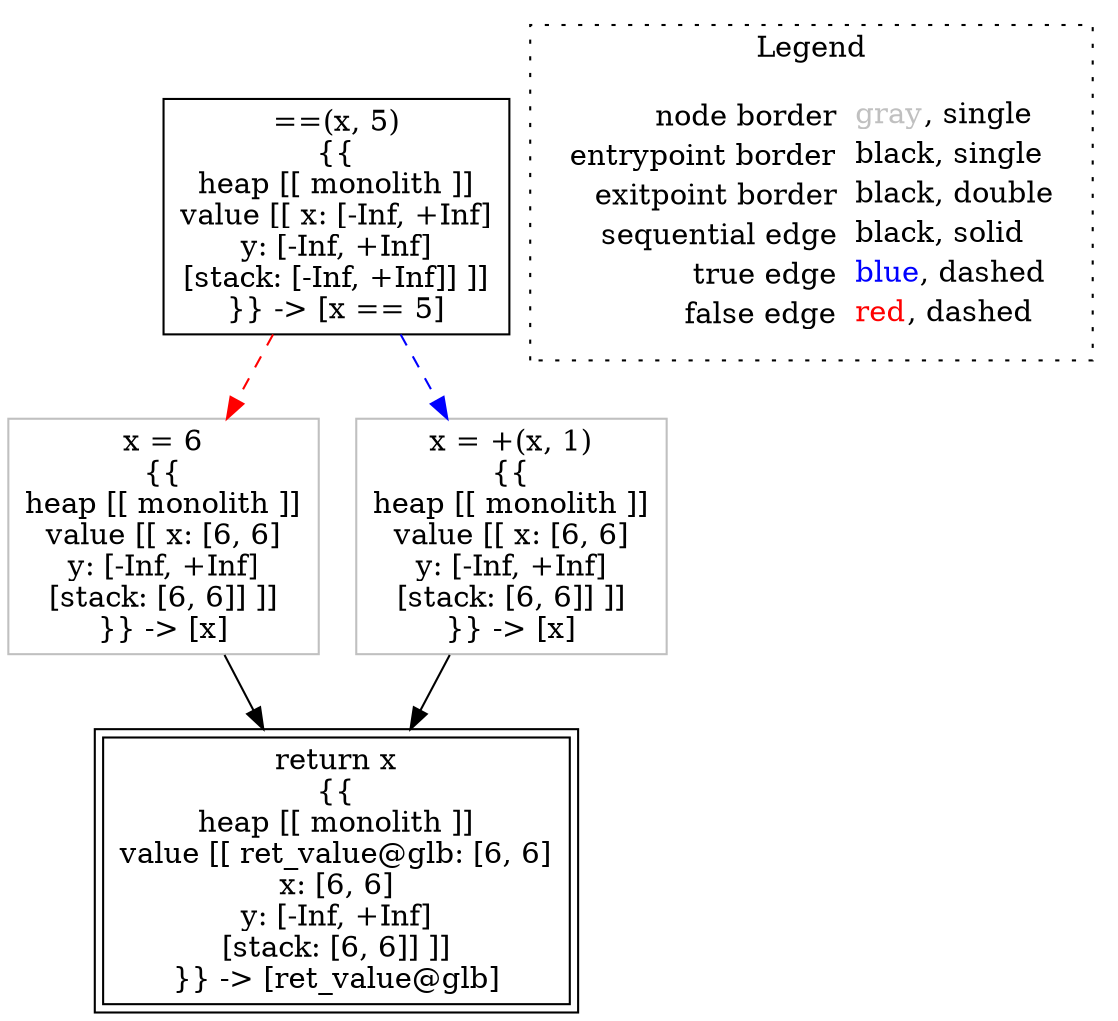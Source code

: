 digraph {
	"node0" [shape="rect",color="black",label=<==(x, 5)<BR/>{{<BR/>heap [[ monolith ]]<BR/>value [[ x: [-Inf, +Inf]<BR/>y: [-Inf, +Inf]<BR/>[stack: [-Inf, +Inf]] ]]<BR/>}} -&gt; [x == 5]>];
	"node1" [shape="rect",color="gray",label=<x = 6<BR/>{{<BR/>heap [[ monolith ]]<BR/>value [[ x: [6, 6]<BR/>y: [-Inf, +Inf]<BR/>[stack: [6, 6]] ]]<BR/>}} -&gt; [x]>];
	"node2" [shape="rect",color="black",peripheries="2",label=<return x<BR/>{{<BR/>heap [[ monolith ]]<BR/>value [[ ret_value@glb: [6, 6]<BR/>x: [6, 6]<BR/>y: [-Inf, +Inf]<BR/>[stack: [6, 6]] ]]<BR/>}} -&gt; [ret_value@glb]>];
	"node3" [shape="rect",color="gray",label=<x = +(x, 1)<BR/>{{<BR/>heap [[ monolith ]]<BR/>value [[ x: [6, 6]<BR/>y: [-Inf, +Inf]<BR/>[stack: [6, 6]] ]]<BR/>}} -&gt; [x]>];
	"node1" -> "node2" [color="black"];
	"node3" -> "node2" [color="black"];
	"node0" -> "node1" [color="red",style="dashed"];
	"node0" -> "node3" [color="blue",style="dashed"];
subgraph cluster_legend {
	label="Legend";
	style=dotted;
	node [shape=plaintext];
	"legend" [label=<<table border="0" cellpadding="2" cellspacing="0" cellborder="0"><tr><td align="right">node border&nbsp;</td><td align="left"><font color="gray">gray</font>, single</td></tr><tr><td align="right">entrypoint border&nbsp;</td><td align="left"><font color="black">black</font>, single</td></tr><tr><td align="right">exitpoint border&nbsp;</td><td align="left"><font color="black">black</font>, double</td></tr><tr><td align="right">sequential edge&nbsp;</td><td align="left"><font color="black">black</font>, solid</td></tr><tr><td align="right">true edge&nbsp;</td><td align="left"><font color="blue">blue</font>, dashed</td></tr><tr><td align="right">false edge&nbsp;</td><td align="left"><font color="red">red</font>, dashed</td></tr></table>>];
}

}
